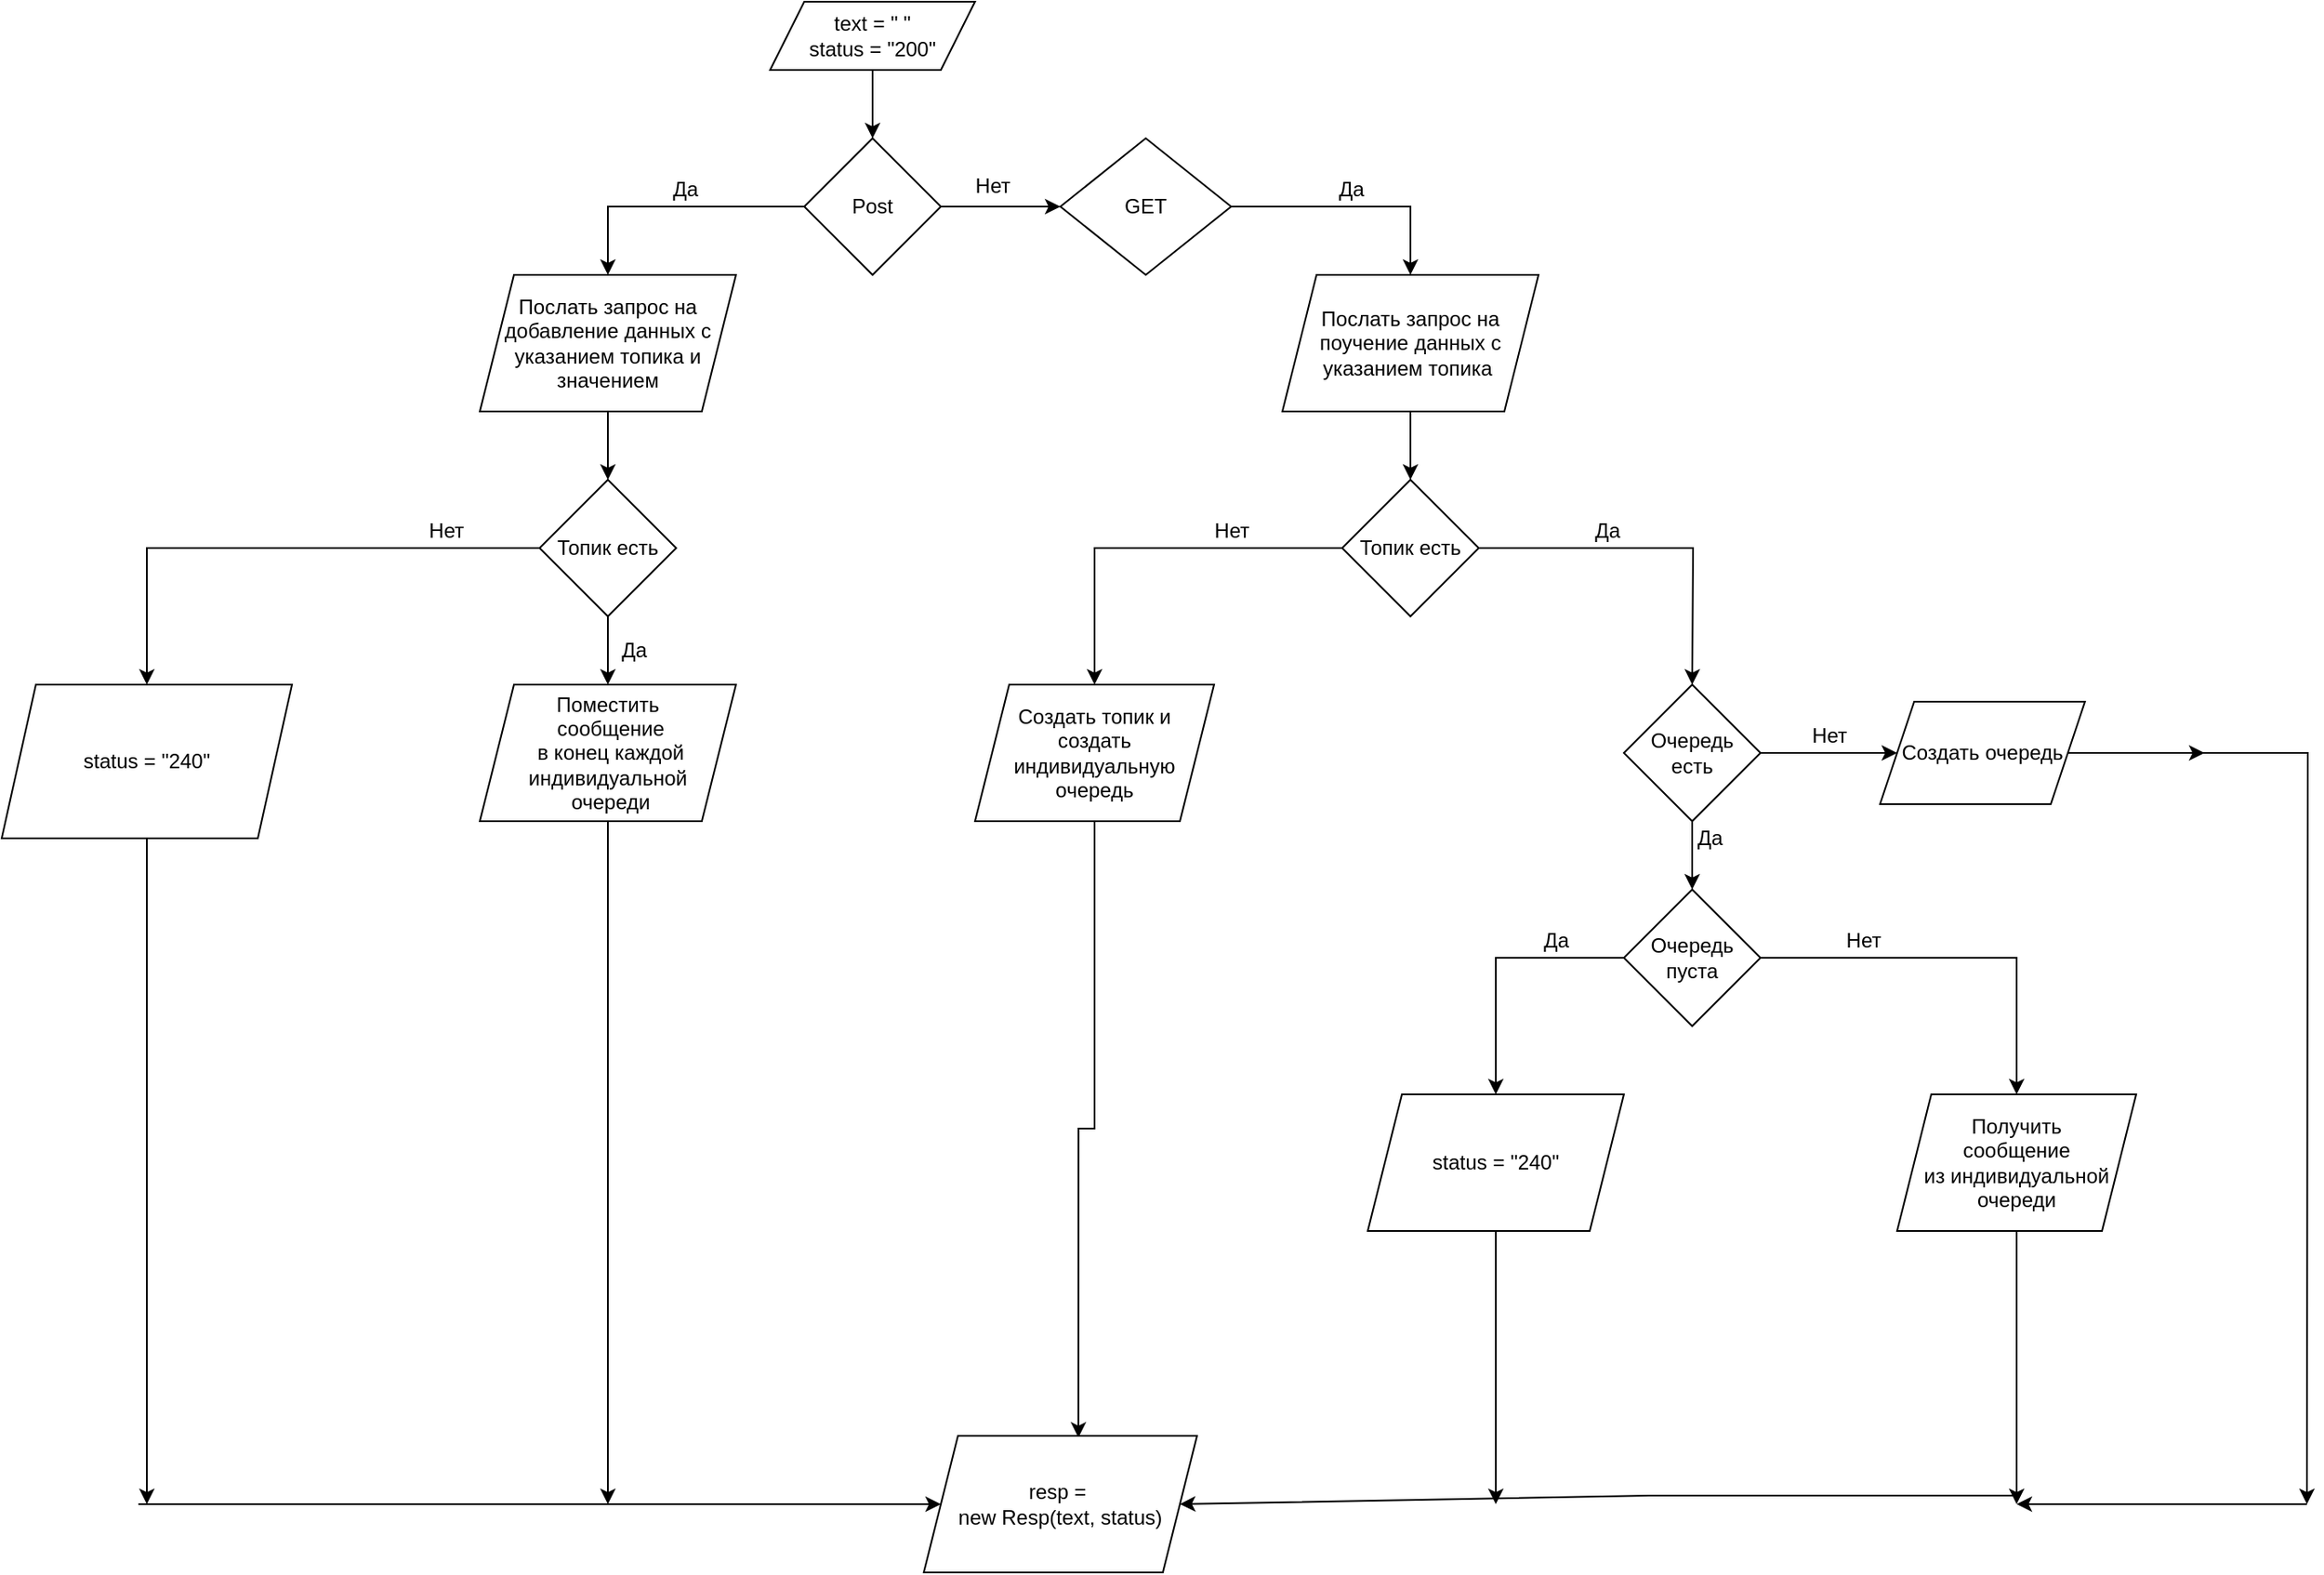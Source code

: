 <mxfile version="15.9.1" type="github">
  <diagram id="C5RBs43oDa-KdzZeNtuy" name="Page-1">
    <mxGraphModel dx="2500" dy="2027" grid="1" gridSize="10" guides="1" tooltips="1" connect="1" arrows="1" fold="1" page="1" pageScale="1" pageWidth="827" pageHeight="1169" math="0" shadow="0">
      <root>
        <mxCell id="WIyWlLk6GJQsqaUBKTNV-0" />
        <mxCell id="WIyWlLk6GJQsqaUBKTNV-1" parent="WIyWlLk6GJQsqaUBKTNV-0" />
        <mxCell id="7B_NgsGr2W2Y_Mld3y6d-8" style="edgeStyle=orthogonalEdgeStyle;rounded=0;orthogonalLoop=1;jettySize=auto;html=1;entryX=0.5;entryY=0;entryDx=0;entryDy=0;" parent="WIyWlLk6GJQsqaUBKTNV-1" source="7B_NgsGr2W2Y_Mld3y6d-0" target="7B_NgsGr2W2Y_Mld3y6d-1" edge="1">
          <mxGeometry relative="1" as="geometry" />
        </mxCell>
        <mxCell id="7B_NgsGr2W2Y_Mld3y6d-0" value="text = &quot; &quot;&lt;br&gt;status = &quot;200&quot;" style="shape=parallelogram;perimeter=parallelogramPerimeter;whiteSpace=wrap;html=1;fixedSize=1;" parent="WIyWlLk6GJQsqaUBKTNV-1" vertex="1">
          <mxGeometry x="340" y="-280" width="120" height="40" as="geometry" />
        </mxCell>
        <mxCell id="7B_NgsGr2W2Y_Mld3y6d-19" value="" style="edgeStyle=orthogonalEdgeStyle;rounded=0;orthogonalLoop=1;jettySize=auto;html=1;entryX=0.5;entryY=0;entryDx=0;entryDy=0;" parent="WIyWlLk6GJQsqaUBKTNV-1" source="7B_NgsGr2W2Y_Mld3y6d-1" target="7B_NgsGr2W2Y_Mld3y6d-33" edge="1">
          <mxGeometry relative="1" as="geometry">
            <mxPoint x="240" y="-160" as="targetPoint" />
          </mxGeometry>
        </mxCell>
        <mxCell id="7B_NgsGr2W2Y_Mld3y6d-54" value="" style="edgeStyle=orthogonalEdgeStyle;rounded=0;orthogonalLoop=1;jettySize=auto;html=1;" parent="WIyWlLk6GJQsqaUBKTNV-1" source="7B_NgsGr2W2Y_Mld3y6d-1" target="7B_NgsGr2W2Y_Mld3y6d-53" edge="1">
          <mxGeometry relative="1" as="geometry" />
        </mxCell>
        <mxCell id="7B_NgsGr2W2Y_Mld3y6d-1" value="Post" style="rhombus;whiteSpace=wrap;html=1;" parent="WIyWlLk6GJQsqaUBKTNV-1" vertex="1">
          <mxGeometry x="360" y="-200" width="80" height="80" as="geometry" />
        </mxCell>
        <mxCell id="7B_NgsGr2W2Y_Mld3y6d-15" value="" style="edgeStyle=orthogonalEdgeStyle;rounded=0;orthogonalLoop=1;jettySize=auto;html=1;" parent="WIyWlLk6GJQsqaUBKTNV-1" edge="1">
          <mxGeometry relative="1" as="geometry">
            <mxPoint x="235" y="-160" as="sourcePoint" />
            <mxPoint x="235" y="-160" as="targetPoint" />
          </mxGeometry>
        </mxCell>
        <mxCell id="nt9oDOgV86cSaoxMU8eS-34" style="edgeStyle=orthogonalEdgeStyle;rounded=0;orthogonalLoop=1;jettySize=auto;html=1;" edge="1" parent="WIyWlLk6GJQsqaUBKTNV-1" source="7B_NgsGr2W2Y_Mld3y6d-11">
          <mxGeometry relative="1" as="geometry">
            <mxPoint x="245" y="600" as="targetPoint" />
          </mxGeometry>
        </mxCell>
        <mxCell id="7B_NgsGr2W2Y_Mld3y6d-11" value="Поместить&lt;br&gt;&amp;nbsp;сообщение&lt;br&gt;&amp;nbsp;в конец каждой индивидуальной&lt;br&gt;&amp;nbsp;очереди" style="shape=parallelogram;perimeter=parallelogramPerimeter;whiteSpace=wrap;html=1;fixedSize=1;" parent="WIyWlLk6GJQsqaUBKTNV-1" vertex="1">
          <mxGeometry x="170" y="120" width="150" height="80" as="geometry" />
        </mxCell>
        <mxCell id="7B_NgsGr2W2Y_Mld3y6d-21" value="Да" style="text;html=1;align=center;verticalAlign=middle;resizable=0;points=[];autosize=1;strokeColor=none;fillColor=none;" parent="WIyWlLk6GJQsqaUBKTNV-1" vertex="1">
          <mxGeometry x="275" y="-180" width="30" height="20" as="geometry" />
        </mxCell>
        <mxCell id="7B_NgsGr2W2Y_Mld3y6d-33" value="Послать запрос на добавление данных с указанием топика и значением" style="shape=parallelogram;perimeter=parallelogramPerimeter;whiteSpace=wrap;html=1;fixedSize=1;" parent="WIyWlLk6GJQsqaUBKTNV-1" vertex="1">
          <mxGeometry x="170" y="-120" width="150" height="80" as="geometry" />
        </mxCell>
        <mxCell id="7B_NgsGr2W2Y_Mld3y6d-37" style="edgeStyle=orthogonalEdgeStyle;rounded=0;orthogonalLoop=1;jettySize=auto;html=1;" parent="WIyWlLk6GJQsqaUBKTNV-1" source="7B_NgsGr2W2Y_Mld3y6d-33" edge="1">
          <mxGeometry relative="1" as="geometry">
            <mxPoint x="245" y="-40.0" as="sourcePoint" />
            <mxPoint x="245" as="targetPoint" />
          </mxGeometry>
        </mxCell>
        <mxCell id="7B_NgsGr2W2Y_Mld3y6d-43" value="" style="edgeStyle=orthogonalEdgeStyle;rounded=0;orthogonalLoop=1;jettySize=auto;html=1;" parent="WIyWlLk6GJQsqaUBKTNV-1" source="7B_NgsGr2W2Y_Mld3y6d-40" edge="1">
          <mxGeometry relative="1" as="geometry">
            <mxPoint x="245" y="120" as="targetPoint" />
          </mxGeometry>
        </mxCell>
        <mxCell id="7B_NgsGr2W2Y_Mld3y6d-52" style="edgeStyle=orthogonalEdgeStyle;rounded=0;orthogonalLoop=1;jettySize=auto;html=1;" parent="WIyWlLk6GJQsqaUBKTNV-1" source="7B_NgsGr2W2Y_Mld3y6d-40" target="7B_NgsGr2W2Y_Mld3y6d-48" edge="1">
          <mxGeometry relative="1" as="geometry" />
        </mxCell>
        <mxCell id="7B_NgsGr2W2Y_Mld3y6d-40" value="Топик есть" style="rhombus;whiteSpace=wrap;html=1;" parent="WIyWlLk6GJQsqaUBKTNV-1" vertex="1">
          <mxGeometry x="205" width="80" height="80" as="geometry" />
        </mxCell>
        <mxCell id="7B_NgsGr2W2Y_Mld3y6d-44" value="Да" style="text;html=1;align=center;verticalAlign=middle;resizable=0;points=[];autosize=1;strokeColor=none;fillColor=none;" parent="WIyWlLk6GJQsqaUBKTNV-1" vertex="1">
          <mxGeometry x="245" y="90" width="30" height="20" as="geometry" />
        </mxCell>
        <mxCell id="nt9oDOgV86cSaoxMU8eS-37" style="edgeStyle=orthogonalEdgeStyle;rounded=0;orthogonalLoop=1;jettySize=auto;html=1;" edge="1" parent="WIyWlLk6GJQsqaUBKTNV-1" source="7B_NgsGr2W2Y_Mld3y6d-48">
          <mxGeometry relative="1" as="geometry">
            <mxPoint x="-25" y="600" as="targetPoint" />
          </mxGeometry>
        </mxCell>
        <mxCell id="7B_NgsGr2W2Y_Mld3y6d-48" value="status = &quot;240&quot;" style="shape=parallelogram;perimeter=parallelogramPerimeter;whiteSpace=wrap;html=1;fixedSize=1;" parent="WIyWlLk6GJQsqaUBKTNV-1" vertex="1">
          <mxGeometry x="-110" y="120" width="170" height="90" as="geometry" />
        </mxCell>
        <mxCell id="7B_NgsGr2W2Y_Mld3y6d-51" value="Нет" style="text;html=1;align=center;verticalAlign=middle;resizable=0;points=[];autosize=1;strokeColor=none;fillColor=none;" parent="WIyWlLk6GJQsqaUBKTNV-1" vertex="1">
          <mxGeometry x="130" y="20" width="40" height="20" as="geometry" />
        </mxCell>
        <mxCell id="7B_NgsGr2W2Y_Mld3y6d-62" style="edgeStyle=orthogonalEdgeStyle;rounded=0;orthogonalLoop=1;jettySize=auto;html=1;entryX=0.5;entryY=0;entryDx=0;entryDy=0;" parent="WIyWlLk6GJQsqaUBKTNV-1" source="7B_NgsGr2W2Y_Mld3y6d-53" target="7B_NgsGr2W2Y_Mld3y6d-66" edge="1">
          <mxGeometry relative="1" as="geometry">
            <mxPoint x="739.96" y="-120" as="targetPoint" />
          </mxGeometry>
        </mxCell>
        <mxCell id="7B_NgsGr2W2Y_Mld3y6d-53" value="GET" style="rhombus;whiteSpace=wrap;html=1;" parent="WIyWlLk6GJQsqaUBKTNV-1" vertex="1">
          <mxGeometry x="510" y="-200" width="100" height="80" as="geometry" />
        </mxCell>
        <mxCell id="7B_NgsGr2W2Y_Mld3y6d-60" value="&lt;br&gt;Нет" style="text;html=1;align=center;verticalAlign=middle;resizable=0;points=[];autosize=1;strokeColor=none;fillColor=none;" parent="WIyWlLk6GJQsqaUBKTNV-1" vertex="1">
          <mxGeometry x="450" y="-195" width="40" height="30" as="geometry" />
        </mxCell>
        <mxCell id="7B_NgsGr2W2Y_Mld3y6d-63" value="Да" style="text;html=1;align=center;verticalAlign=middle;resizable=0;points=[];autosize=1;strokeColor=none;fillColor=none;" parent="WIyWlLk6GJQsqaUBKTNV-1" vertex="1">
          <mxGeometry x="665" y="-180" width="30" height="20" as="geometry" />
        </mxCell>
        <mxCell id="7B_NgsGr2W2Y_Mld3y6d-69" value="" style="edgeStyle=orthogonalEdgeStyle;rounded=0;orthogonalLoop=1;jettySize=auto;html=1;entryX=0.5;entryY=0;entryDx=0;entryDy=0;" parent="WIyWlLk6GJQsqaUBKTNV-1" source="7B_NgsGr2W2Y_Mld3y6d-66" target="7B_NgsGr2W2Y_Mld3y6d-67" edge="1">
          <mxGeometry relative="1" as="geometry">
            <mxPoint x="715" y="40.0" as="targetPoint" />
          </mxGeometry>
        </mxCell>
        <mxCell id="7B_NgsGr2W2Y_Mld3y6d-66" value="Послать запрос на поучение данных с указанием топика&amp;nbsp;" style="shape=parallelogram;perimeter=parallelogramPerimeter;whiteSpace=wrap;html=1;fixedSize=1;" parent="WIyWlLk6GJQsqaUBKTNV-1" vertex="1">
          <mxGeometry x="640" y="-120" width="150" height="80" as="geometry" />
        </mxCell>
        <mxCell id="7B_NgsGr2W2Y_Mld3y6d-71" style="edgeStyle=orthogonalEdgeStyle;rounded=0;orthogonalLoop=1;jettySize=auto;html=1;entryX=0.5;entryY=0;entryDx=0;entryDy=0;" parent="WIyWlLk6GJQsqaUBKTNV-1" source="7B_NgsGr2W2Y_Mld3y6d-67" target="7B_NgsGr2W2Y_Mld3y6d-70" edge="1">
          <mxGeometry relative="1" as="geometry" />
        </mxCell>
        <mxCell id="nt9oDOgV86cSaoxMU8eS-2" style="edgeStyle=orthogonalEdgeStyle;rounded=0;orthogonalLoop=1;jettySize=auto;html=1;" edge="1" parent="WIyWlLk6GJQsqaUBKTNV-1" source="7B_NgsGr2W2Y_Mld3y6d-67">
          <mxGeometry relative="1" as="geometry">
            <mxPoint x="880" y="120" as="targetPoint" />
          </mxGeometry>
        </mxCell>
        <mxCell id="7B_NgsGr2W2Y_Mld3y6d-67" value="Топик есть" style="rhombus;whiteSpace=wrap;html=1;" parent="WIyWlLk6GJQsqaUBKTNV-1" vertex="1">
          <mxGeometry x="675" width="80" height="80" as="geometry" />
        </mxCell>
        <mxCell id="7B_NgsGr2W2Y_Mld3y6d-82" style="edgeStyle=orthogonalEdgeStyle;rounded=0;orthogonalLoop=1;jettySize=auto;html=1;entryX=0.566;entryY=0.013;entryDx=0;entryDy=0;entryPerimeter=0;" parent="WIyWlLk6GJQsqaUBKTNV-1" source="7B_NgsGr2W2Y_Mld3y6d-70" target="7B_NgsGr2W2Y_Mld3y6d-81" edge="1">
          <mxGeometry relative="1" as="geometry" />
        </mxCell>
        <mxCell id="7B_NgsGr2W2Y_Mld3y6d-70" value="Создать топик и &lt;br&gt;создать индивидуальную очередь" style="shape=parallelogram;perimeter=parallelogramPerimeter;whiteSpace=wrap;html=1;fixedSize=1;" parent="WIyWlLk6GJQsqaUBKTNV-1" vertex="1">
          <mxGeometry x="460" y="120" width="140" height="80" as="geometry" />
        </mxCell>
        <mxCell id="7B_NgsGr2W2Y_Mld3y6d-72" value="Нет" style="text;html=1;align=center;verticalAlign=middle;resizable=0;points=[];autosize=1;strokeColor=none;fillColor=none;" parent="WIyWlLk6GJQsqaUBKTNV-1" vertex="1">
          <mxGeometry x="590" y="20" width="40" height="20" as="geometry" />
        </mxCell>
        <mxCell id="nt9oDOgV86cSaoxMU8eS-30" style="edgeStyle=orthogonalEdgeStyle;rounded=0;orthogonalLoop=1;jettySize=auto;html=1;" edge="1" parent="WIyWlLk6GJQsqaUBKTNV-1" source="7B_NgsGr2W2Y_Mld3y6d-75">
          <mxGeometry relative="1" as="geometry">
            <mxPoint x="1070" y="600" as="targetPoint" />
          </mxGeometry>
        </mxCell>
        <mxCell id="7B_NgsGr2W2Y_Mld3y6d-75" value="Получить &lt;br&gt;сообщение &lt;br&gt;из индивидуальной очереди" style="shape=parallelogram;perimeter=parallelogramPerimeter;whiteSpace=wrap;html=1;fixedSize=1;" parent="WIyWlLk6GJQsqaUBKTNV-1" vertex="1">
          <mxGeometry x="1000" y="360" width="140" height="80" as="geometry" />
        </mxCell>
        <mxCell id="7B_NgsGr2W2Y_Mld3y6d-80" value="Да" style="text;html=1;align=center;verticalAlign=middle;resizable=0;points=[];autosize=1;strokeColor=none;fillColor=none;" parent="WIyWlLk6GJQsqaUBKTNV-1" vertex="1">
          <mxGeometry x="815" y="20" width="30" height="20" as="geometry" />
        </mxCell>
        <mxCell id="7B_NgsGr2W2Y_Mld3y6d-81" value="resp =&amp;nbsp;&lt;br&gt;new Resp(text, status)" style="shape=parallelogram;perimeter=parallelogramPerimeter;whiteSpace=wrap;html=1;fixedSize=1;" parent="WIyWlLk6GJQsqaUBKTNV-1" vertex="1">
          <mxGeometry x="430" y="560" width="160" height="80" as="geometry" />
        </mxCell>
        <mxCell id="nt9oDOgV86cSaoxMU8eS-4" style="edgeStyle=orthogonalEdgeStyle;rounded=0;orthogonalLoop=1;jettySize=auto;html=1;" edge="1" parent="WIyWlLk6GJQsqaUBKTNV-1" source="nt9oDOgV86cSaoxMU8eS-3" target="7B_NgsGr2W2Y_Mld3y6d-75">
          <mxGeometry relative="1" as="geometry" />
        </mxCell>
        <mxCell id="nt9oDOgV86cSaoxMU8eS-7" style="edgeStyle=orthogonalEdgeStyle;rounded=0;orthogonalLoop=1;jettySize=auto;html=1;entryX=0.5;entryY=0;entryDx=0;entryDy=0;" edge="1" parent="WIyWlLk6GJQsqaUBKTNV-1" source="nt9oDOgV86cSaoxMU8eS-3" target="nt9oDOgV86cSaoxMU8eS-6">
          <mxGeometry relative="1" as="geometry">
            <Array as="points">
              <mxPoint x="765" y="280" />
            </Array>
          </mxGeometry>
        </mxCell>
        <mxCell id="nt9oDOgV86cSaoxMU8eS-3" value="Очередь пуста" style="rhombus;whiteSpace=wrap;html=1;" vertex="1" parent="WIyWlLk6GJQsqaUBKTNV-1">
          <mxGeometry x="840" y="240" width="80" height="80" as="geometry" />
        </mxCell>
        <mxCell id="nt9oDOgV86cSaoxMU8eS-5" value="Нет" style="text;html=1;align=center;verticalAlign=middle;resizable=0;points=[];autosize=1;strokeColor=none;fillColor=none;" vertex="1" parent="WIyWlLk6GJQsqaUBKTNV-1">
          <mxGeometry x="960" y="260" width="40" height="20" as="geometry" />
        </mxCell>
        <mxCell id="nt9oDOgV86cSaoxMU8eS-40" style="edgeStyle=orthogonalEdgeStyle;rounded=0;orthogonalLoop=1;jettySize=auto;html=1;" edge="1" parent="WIyWlLk6GJQsqaUBKTNV-1" source="nt9oDOgV86cSaoxMU8eS-6">
          <mxGeometry relative="1" as="geometry">
            <mxPoint x="765" y="600" as="targetPoint" />
          </mxGeometry>
        </mxCell>
        <mxCell id="nt9oDOgV86cSaoxMU8eS-6" value="status = &quot;240&quot;" style="shape=parallelogram;perimeter=parallelogramPerimeter;whiteSpace=wrap;html=1;fixedSize=1;" vertex="1" parent="WIyWlLk6GJQsqaUBKTNV-1">
          <mxGeometry x="690" y="360" width="150" height="80" as="geometry" />
        </mxCell>
        <mxCell id="nt9oDOgV86cSaoxMU8eS-8" value="Да" style="text;html=1;align=center;verticalAlign=middle;resizable=0;points=[];autosize=1;strokeColor=none;fillColor=none;" vertex="1" parent="WIyWlLk6GJQsqaUBKTNV-1">
          <mxGeometry x="785" y="260" width="30" height="20" as="geometry" />
        </mxCell>
        <mxCell id="nt9oDOgV86cSaoxMU8eS-19" style="edgeStyle=orthogonalEdgeStyle;rounded=0;orthogonalLoop=1;jettySize=auto;html=1;entryX=0.5;entryY=0;entryDx=0;entryDy=0;" edge="1" parent="WIyWlLk6GJQsqaUBKTNV-1" source="nt9oDOgV86cSaoxMU8eS-18" target="nt9oDOgV86cSaoxMU8eS-3">
          <mxGeometry relative="1" as="geometry" />
        </mxCell>
        <mxCell id="nt9oDOgV86cSaoxMU8eS-22" style="edgeStyle=orthogonalEdgeStyle;rounded=0;orthogonalLoop=1;jettySize=auto;html=1;" edge="1" parent="WIyWlLk6GJQsqaUBKTNV-1" source="nt9oDOgV86cSaoxMU8eS-18" target="nt9oDOgV86cSaoxMU8eS-21">
          <mxGeometry relative="1" as="geometry" />
        </mxCell>
        <mxCell id="nt9oDOgV86cSaoxMU8eS-18" value="Очередь&lt;br&gt;есть" style="rhombus;whiteSpace=wrap;html=1;" vertex="1" parent="WIyWlLk6GJQsqaUBKTNV-1">
          <mxGeometry x="840" y="120" width="80" height="80" as="geometry" />
        </mxCell>
        <mxCell id="nt9oDOgV86cSaoxMU8eS-20" value="Да" style="text;html=1;align=center;verticalAlign=middle;resizable=0;points=[];autosize=1;strokeColor=none;fillColor=none;" vertex="1" parent="WIyWlLk6GJQsqaUBKTNV-1">
          <mxGeometry x="875" y="200" width="30" height="20" as="geometry" />
        </mxCell>
        <mxCell id="nt9oDOgV86cSaoxMU8eS-25" style="edgeStyle=orthogonalEdgeStyle;rounded=0;orthogonalLoop=1;jettySize=auto;html=1;" edge="1" parent="WIyWlLk6GJQsqaUBKTNV-1" source="nt9oDOgV86cSaoxMU8eS-21">
          <mxGeometry relative="1" as="geometry">
            <mxPoint x="1180" y="160" as="targetPoint" />
          </mxGeometry>
        </mxCell>
        <mxCell id="nt9oDOgV86cSaoxMU8eS-21" value="Создать очередь" style="shape=parallelogram;perimeter=parallelogramPerimeter;whiteSpace=wrap;html=1;fixedSize=1;" vertex="1" parent="WIyWlLk6GJQsqaUBKTNV-1">
          <mxGeometry x="990" y="130" width="120" height="60" as="geometry" />
        </mxCell>
        <mxCell id="nt9oDOgV86cSaoxMU8eS-23" value="Нет" style="text;html=1;align=center;verticalAlign=middle;resizable=0;points=[];autosize=1;strokeColor=none;fillColor=none;" vertex="1" parent="WIyWlLk6GJQsqaUBKTNV-1">
          <mxGeometry x="940" y="140" width="40" height="20" as="geometry" />
        </mxCell>
        <mxCell id="nt9oDOgV86cSaoxMU8eS-31" value="" style="endArrow=classic;html=1;rounded=0;entryX=1;entryY=0.5;entryDx=0;entryDy=0;" edge="1" parent="WIyWlLk6GJQsqaUBKTNV-1" target="7B_NgsGr2W2Y_Mld3y6d-81">
          <mxGeometry width="50" height="50" relative="1" as="geometry">
            <mxPoint x="1070" y="595" as="sourcePoint" />
            <mxPoint x="875" y="575" as="targetPoint" />
            <Array as="points">
              <mxPoint x="855" y="595" />
            </Array>
          </mxGeometry>
        </mxCell>
        <mxCell id="nt9oDOgV86cSaoxMU8eS-35" value="" style="endArrow=classic;html=1;rounded=0;entryX=0;entryY=0.5;entryDx=0;entryDy=0;" edge="1" parent="WIyWlLk6GJQsqaUBKTNV-1" target="7B_NgsGr2W2Y_Mld3y6d-81">
          <mxGeometry width="50" height="50" relative="1" as="geometry">
            <mxPoint x="-30" y="600" as="sourcePoint" />
            <mxPoint x="355" y="550" as="targetPoint" />
          </mxGeometry>
        </mxCell>
        <mxCell id="nt9oDOgV86cSaoxMU8eS-41" style="edgeStyle=orthogonalEdgeStyle;rounded=0;orthogonalLoop=1;jettySize=auto;html=1;" edge="1" parent="WIyWlLk6GJQsqaUBKTNV-1" source="nt9oDOgV86cSaoxMU8eS-21">
          <mxGeometry relative="1" as="geometry">
            <mxPoint x="1100" y="160" as="sourcePoint" />
            <mxPoint x="1240" y="600" as="targetPoint" />
          </mxGeometry>
        </mxCell>
        <mxCell id="nt9oDOgV86cSaoxMU8eS-43" value="" style="endArrow=classic;html=1;rounded=0;" edge="1" parent="WIyWlLk6GJQsqaUBKTNV-1">
          <mxGeometry width="50" height="50" relative="1" as="geometry">
            <mxPoint x="1240" y="600" as="sourcePoint" />
            <mxPoint x="1070" y="600" as="targetPoint" />
          </mxGeometry>
        </mxCell>
      </root>
    </mxGraphModel>
  </diagram>
</mxfile>
